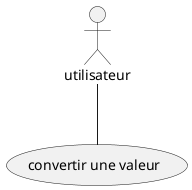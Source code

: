 @startuml Diagramme de classes
' Projet Convertisseur (1 opération)
' Maquette sur https://www.figma.com/file/W59yeBCWw3SMPCaycI7DWg/Untitled?type=design&node-id=0-1&mode=design&t=XnJlofEun4ugpjRP-0
' Diagramme sur https://www.figma.com/file/idlz1QjsNQILkAL5mMY5Yt/diagramme-convertisseur?type=design&node-id=0-1&mode=design&t=FhYDt5vljlRlaIeL-0

(convertir une valeur) as convertir
actor utilisateur

utilisateur -- convertir


@enduml